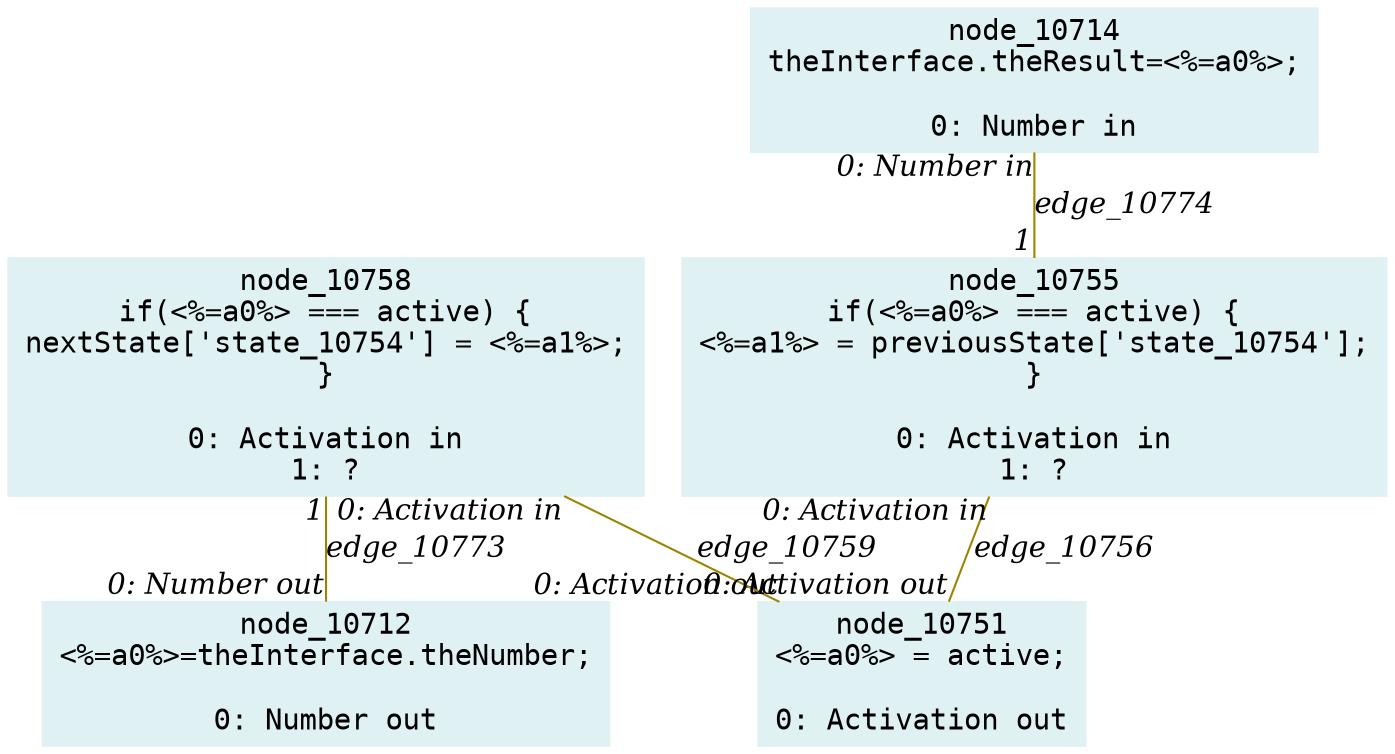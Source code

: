digraph g{node_10712 [shape="box", style="filled", color="#dff1f2", fontname="Courier", label="node_10712
<%=a0%>=theInterface.theNumber;

0: Number out" ]
node_10714 [shape="box", style="filled", color="#dff1f2", fontname="Courier", label="node_10714
theInterface.theResult=<%=a0%>;

0: Number in" ]
node_10751 [shape="box", style="filled", color="#dff1f2", fontname="Courier", label="node_10751
<%=a0%> = active;

0: Activation out" ]
node_10755 [shape="box", style="filled", color="#dff1f2", fontname="Courier", label="node_10755
if(<%=a0%> === active) {
<%=a1%> = previousState['state_10754'];
}

0: Activation in
1: ?" ]
node_10758 [shape="box", style="filled", color="#dff1f2", fontname="Courier", label="node_10758
if(<%=a0%> === active) {
nextState['state_10754'] = <%=a1%>;
}

0: Activation in
1: ?" ]
node_10755 -> node_10751 [dir=none, arrowHead=none, fontname="Times-Italic", arrowsize=1, color="#9d8400", label="edge_10756",  headlabel="0: Activation out", taillabel="0: Activation in" ]
node_10758 -> node_10751 [dir=none, arrowHead=none, fontname="Times-Italic", arrowsize=1, color="#9d8400", label="edge_10759",  headlabel="0: Activation out", taillabel="0: Activation in" ]
node_10758 -> node_10712 [dir=none, arrowHead=none, fontname="Times-Italic", arrowsize=1, color="#9d8400", label="edge_10773",  headlabel="0: Number out", taillabel="1" ]
node_10714 -> node_10755 [dir=none, arrowHead=none, fontname="Times-Italic", arrowsize=1, color="#9d8400", label="edge_10774",  headlabel="1", taillabel="0: Number in" ]
}
